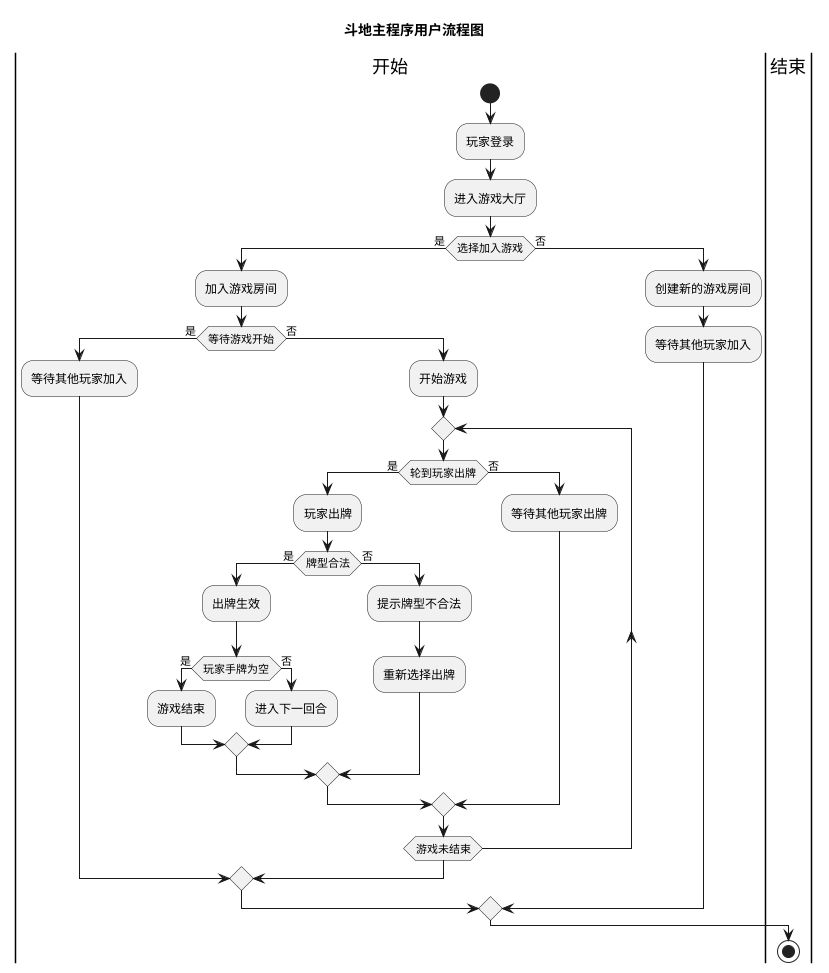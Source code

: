 @startuml 斗地主程序用户流程图
title 斗地主程序用户流程图

|开始|
start

:玩家登录;
:进入游戏大厅;

if (选择加入游戏) then (是)
  :加入游戏房间;
  if (等待游戏开始) then (是)
    :等待其他玩家加入;
  else (否)
    :开始游戏;
    repeat
      if (轮到玩家出牌) then (是)
        :玩家出牌;
        if (牌型合法) then (是)
          :出牌生效;
          if (玩家手牌为空) then (是)
            :游戏结束;
          else (否)
            :进入下一回合;
          endif
        else (否)
          :提示牌型不合法;
          :重新选择出牌;
        endif
      else (否)
        :等待其他玩家出牌;
      endif
    repeat while (游戏未结束)
  endif
else (否)
  :创建新的游戏房间;
  :等待其他玩家加入;
endif

|结束|
stop
@enduml
